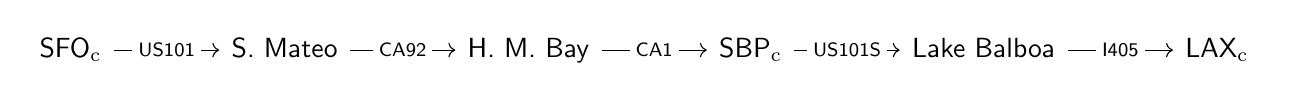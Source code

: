 \begin{tikzcd}[column sep=1.35cm]
\textsf{SFO}_\mathrm{c}\arrow[r,"\textsf{US101}" description]&
\textsf{S.}\ \textsf{Mateo}\arrow[r,"\textsf{CA92}" description]&
\textsf{H.} \ \textsf{M.}\ \textsf{Bay}\arrow[r,"\textsf{CA1}" description]&
\textsf{SBP}_\mathrm{c}\arrow[r,"\textsf{US101S}" description]&
\textsf{Lake}\ \textsf{Balboa}\arrow[r,"\textsf{I405}" description]&
\textsf{LAX}_\mathrm{c}
\end{tikzcd}